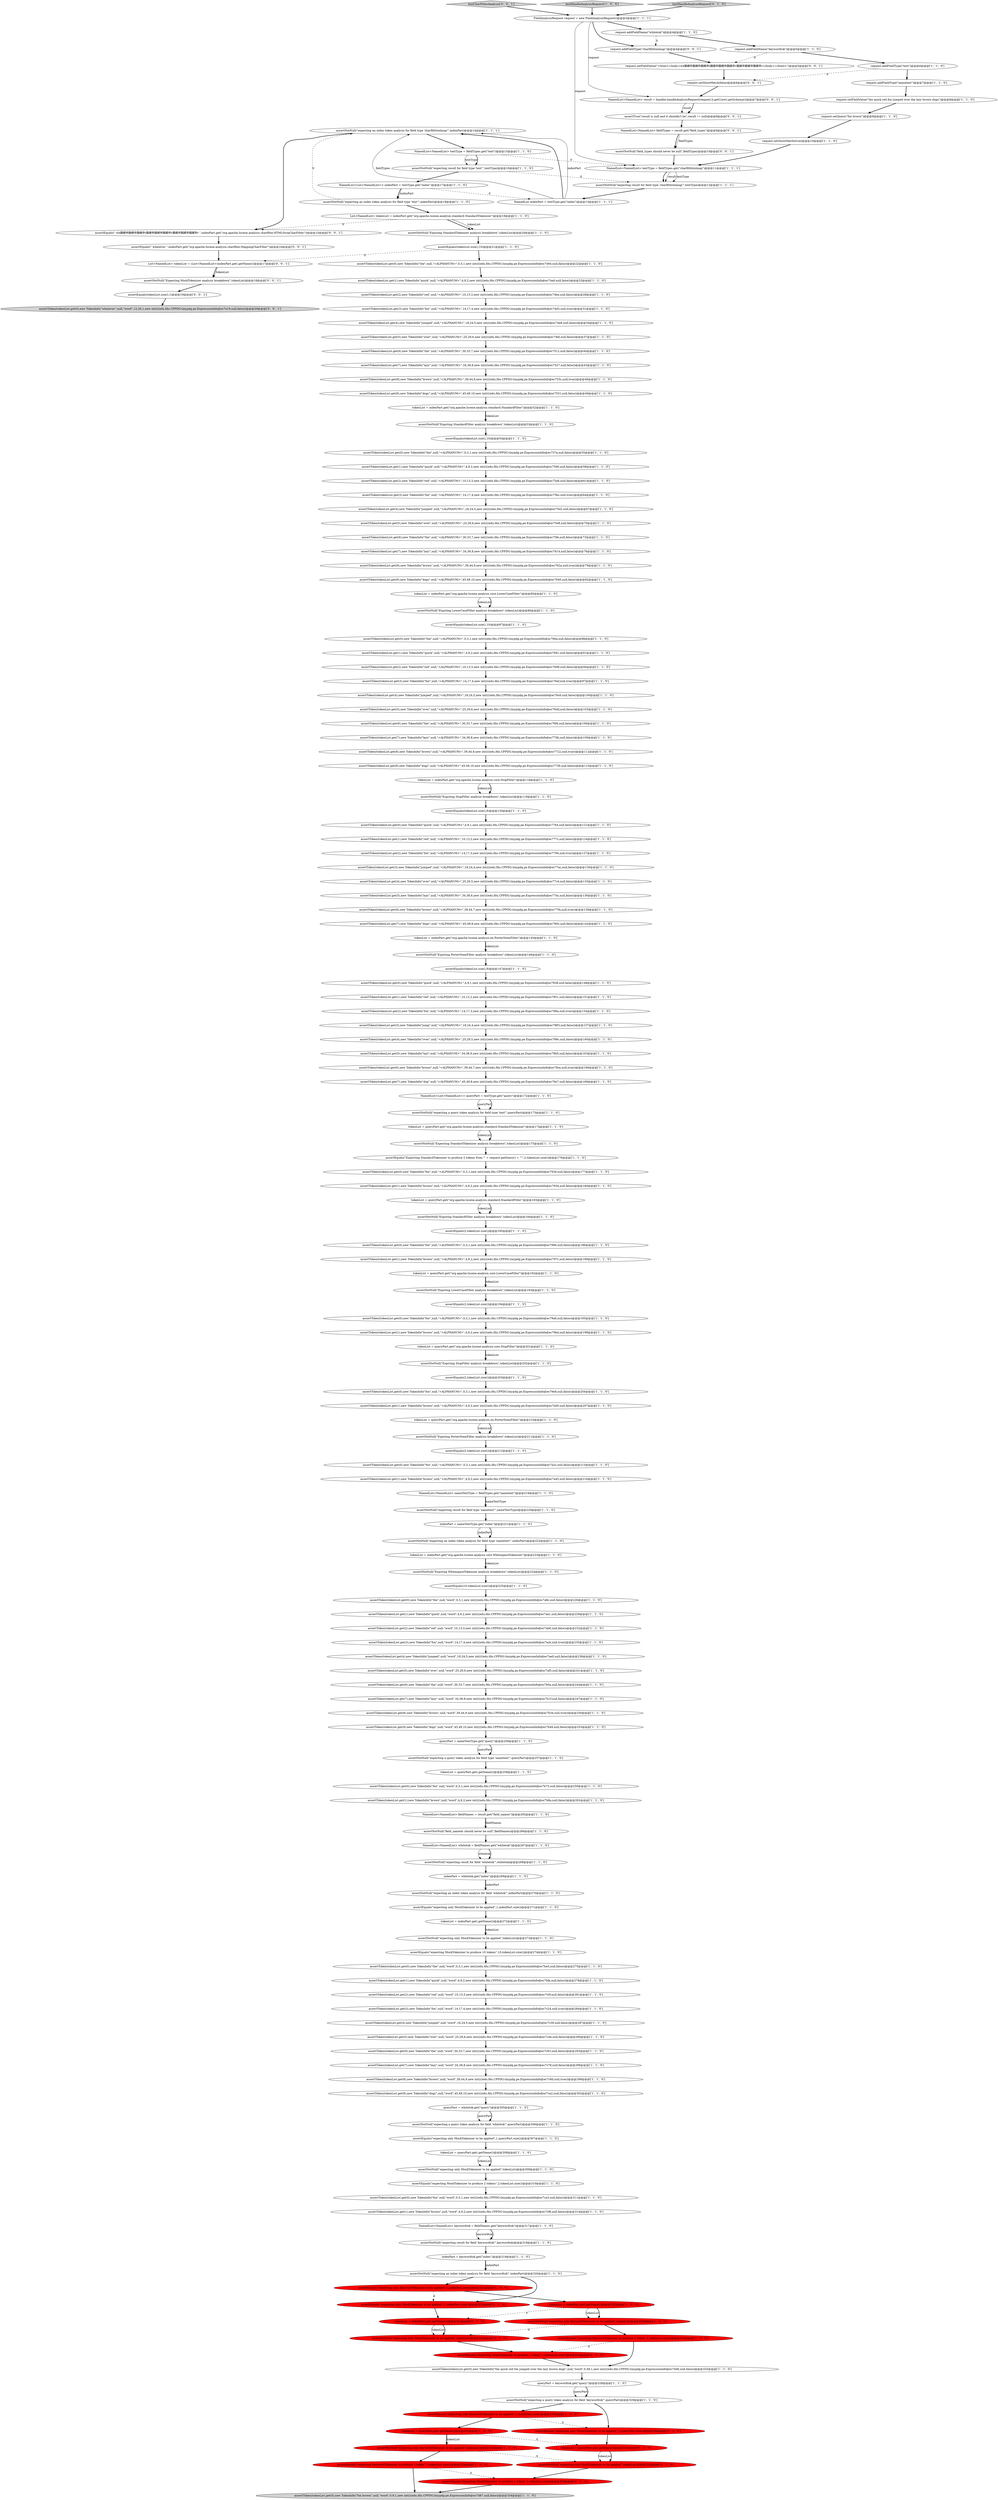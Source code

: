digraph {
183 [style = filled, label = "List<NamedList> tokenList = (List<NamedList>)indexPart.get(.getName())@@@17@@@['0', '0', '1']", fillcolor = white, shape = ellipse image = "AAA0AAABBB3BBB"];
169 [style = filled, label = "assertToken(tokenList.get(6),new TokenInfo(\"the\",null,\"<ALPHANUM>\",30,33,7,new int((((edu.fdu.CPPDG.tinypdg.pe.ExpressionInfo@ec76f4,null,false))@@@106@@@['1', '1', '0']", fillcolor = white, shape = ellipse image = "AAA0AAABBB1BBB"];
157 [style = filled, label = "assertToken(tokenList.get(3),new TokenInfo(\"jumped\",null,\"<ALPHANUM>\",18,24,4,new int((((edu.fdu.CPPDG.tinypdg.pe.ExpressionInfo@ec77ac,null,false))@@@130@@@['1', '1', '0']", fillcolor = white, shape = ellipse image = "AAA0AAABBB1BBB"];
138 [style = filled, label = "assertEquals(2,tokenList.size())@@@203@@@['1', '1', '0']", fillcolor = white, shape = ellipse image = "AAA0AAABBB1BBB"];
109 [style = filled, label = "assertEquals(2,tokenList.size())@@@194@@@['1', '1', '0']", fillcolor = white, shape = ellipse image = "AAA0AAABBB1BBB"];
172 [style = filled, label = "assertNotNull(\"expecting only MockTokenizer to be applied\",tokenList)@@@332@@@['0', '1', '0']", fillcolor = red, shape = ellipse image = "AAA1AAABBB2BBB"];
136 [style = filled, label = "assertToken(tokenList.get(8),new TokenInfo(\"brown\",null,\"<ALPHANUM>\",39,44,9,new int((((edu.fdu.CPPDG.tinypdg.pe.ExpressionInfo@ec762a,null,true))@@@79@@@['1', '1', '0']", fillcolor = white, shape = ellipse image = "AAA0AAABBB1BBB"];
21 [style = filled, label = "assertToken(tokenList.get(1),new TokenInfo(\"quick\",null,\"word\",4,9,2,new int((((edu.fdu.CPPDG.tinypdg.pe.ExpressionInfo@ec7aa1,null,false))@@@229@@@['1', '1', '0']", fillcolor = white, shape = ellipse image = "AAA0AAABBB1BBB"];
76 [style = filled, label = "assertEquals(tokenList.size(),8)@@@147@@@['1', '1', '0']", fillcolor = white, shape = ellipse image = "AAA0AAABBB1BBB"];
47 [style = filled, label = "NamedList<List<NamedList>> indexPart = textType.get(\"index\")@@@17@@@['1', '1', '0']", fillcolor = white, shape = ellipse image = "AAA0AAABBB1BBB"];
160 [style = filled, label = "assertToken(tokenList.get(7),new TokenInfo(\"dog\",null,\"<ALPHANUM>\",45,49,8,new int((((edu.fdu.CPPDG.tinypdg.pe.ExpressionInfo@ec78e7,null,false))@@@169@@@['1', '1', '0']", fillcolor = white, shape = ellipse image = "AAA0AAABBB1BBB"];
28 [style = filled, label = "indexPart = whitetok.get(\"index\")@@@269@@@['1', '1', '0']", fillcolor = white, shape = ellipse image = "AAA0AAABBB1BBB"];
184 [style = filled, label = "assertEquals(tokenList.size(),1)@@@19@@@['0', '0', '1']", fillcolor = white, shape = ellipse image = "AAA0AAABBB3BBB"];
15 [style = filled, label = "request.setQuery(\"fox brown\")@@@9@@@['1', '1', '0']", fillcolor = white, shape = ellipse image = "AAA0AAABBB1BBB"];
75 [style = filled, label = "NamedList<NamedList> textType = fieldTypes.get(\"text\")@@@15@@@['1', '1', '0']", fillcolor = white, shape = ellipse image = "AAA0AAABBB1BBB"];
14 [style = filled, label = "assertToken(tokenList.get(0),new TokenInfo(\"the\",null,\"<ALPHANUM>\",0,3,1,new int((((edu.fdu.CPPDG.tinypdg.pe.ExpressionInfo@ec7494,null,false))@@@22@@@['1', '1', '0']", fillcolor = white, shape = ellipse image = "AAA0AAABBB1BBB"];
180 [style = filled, label = "NamedList<NamedList> fieldTypes = result.get(\"field_types\")@@@9@@@['0', '0', '1']", fillcolor = white, shape = ellipse image = "AAA0AAABBB3BBB"];
92 [style = filled, label = "assertToken(tokenList.get(6),new TokenInfo(\"brown\",null,\"<ALPHANUM>\",39,44,7,new int((((edu.fdu.CPPDG.tinypdg.pe.ExpressionInfo@ec77f4,null,true))@@@139@@@['1', '1', '0']", fillcolor = white, shape = ellipse image = "AAA0AAABBB1BBB"];
32 [style = filled, label = "assertNotNull(\"Expcting StandardFilter analysis breakdown\",tokenList)@@@184@@@['1', '1', '0']", fillcolor = white, shape = ellipse image = "AAA0AAABBB1BBB"];
135 [style = filled, label = "assertToken(tokenList.get(6),new TokenInfo(\"the\",null,\"<ALPHANUM>\",30,33,7,new int((((edu.fdu.CPPDG.tinypdg.pe.ExpressionInfo@ec7512,null,false))@@@40@@@['1', '1', '0']", fillcolor = white, shape = ellipse image = "AAA0AAABBB1BBB"];
0 [style = filled, label = "assertToken(tokenList.get(0),new TokenInfo(\"fox\",null,\"<ALPHANUM>\",0,3,1,new int((((edu.fdu.CPPDG.tinypdg.pe.ExpressionInfo@ec7966,null,false))@@@186@@@['1', '1', '0']", fillcolor = white, shape = ellipse image = "AAA0AAABBB1BBB"];
154 [style = filled, label = "assertToken(tokenList.get(0),new TokenInfo(\"the\",null,\"<ALPHANUM>\",0,3,1,new int((((edu.fdu.CPPDG.tinypdg.pe.ExpressionInfo@ec757a,null,false))@@@55@@@['1', '1', '0']", fillcolor = white, shape = ellipse image = "AAA0AAABBB1BBB"];
33 [style = filled, label = "assertToken(tokenList.get(1),new TokenInfo(\"brown\",null,\"<ALPHANUM>\",4,9,2,new int((((edu.fdu.CPPDG.tinypdg.pe.ExpressionInfo@ec7a45,null,false))@@@216@@@['1', '1', '0']", fillcolor = white, shape = ellipse image = "AAA0AAABBB1BBB"];
54 [style = filled, label = "assertToken(tokenList.get(4),new TokenInfo(\"jumped\",null,\"word\",18,24,5,new int((((edu.fdu.CPPDG.tinypdg.pe.ExpressionInfo@ec7ae0,null,false))@@@238@@@['1', '1', '0']", fillcolor = white, shape = ellipse image = "AAA0AAABBB1BBB"];
106 [style = filled, label = "assertNotNull(\"Expcting PorterStemFilter analysis breakdown\",tokenList)@@@146@@@['1', '1', '0']", fillcolor = white, shape = ellipse image = "AAA0AAABBB1BBB"];
105 [style = filled, label = "assertToken(tokenList.get(5),new TokenInfo(\"lazi\",null,\"<ALPHANUM>\",34,38,6,new int((((edu.fdu.CPPDG.tinypdg.pe.ExpressionInfo@ec78b5,null,false))@@@163@@@['1', '1', '0']", fillcolor = white, shape = ellipse image = "AAA0AAABBB1BBB"];
85 [style = filled, label = "assertToken(tokenList.get(3),new TokenInfo(\"fox\",null,\"<ALPHANUM>\",14,17,4,new int((((edu.fdu.CPPDG.tinypdg.pe.ExpressionInfo@ec76af,null,true))@@@97@@@['1', '1', '0']", fillcolor = white, shape = ellipse image = "AAA0AAABBB1BBB"];
163 [style = filled, label = "assertToken(tokenList.get(3),new TokenInfo(\"jump\",null,\"<ALPHANUM>\",18,24,4,new int((((edu.fdu.CPPDG.tinypdg.pe.ExpressionInfo@ec7883,null,false))@@@157@@@['1', '1', '0']", fillcolor = white, shape = ellipse image = "AAA0AAABBB1BBB"];
128 [style = filled, label = "assertToken(tokenList.get(6),new TokenInfo(\"the\",null,\"<ALPHANUM>\",30,33,7,new int((((edu.fdu.CPPDG.tinypdg.pe.ExpressionInfo@ec75fe,null,false))@@@73@@@['1', '1', '0']", fillcolor = white, shape = ellipse image = "AAA0AAABBB1BBB"];
34 [style = filled, label = "assertEquals(\"expecting only KeywordTokenizer to be applied\",1,indexPart.size())@@@321@@@['1', '0', '0']", fillcolor = red, shape = ellipse image = "AAA1AAABBB1BBB"];
1 [style = filled, label = "assertToken(tokenList.get(5),new TokenInfo(\"over\",null,\"word\",25,29,6,new int((((edu.fdu.CPPDG.tinypdg.pe.ExpressionInfo@ec7af5,null,false))@@@241@@@['1', '1', '0']", fillcolor = white, shape = ellipse image = "AAA0AAABBB1BBB"];
182 [style = filled, label = "testCharFilterAnalysis['0', '0', '1']", fillcolor = lightgray, shape = diamond image = "AAA0AAABBB3BBB"];
125 [style = filled, label = "assertNotNull(\"expecting result for field 'whitetok'\",whitetok)@@@268@@@['1', '1', '0']", fillcolor = white, shape = ellipse image = "AAA0AAABBB1BBB"];
185 [style = filled, label = "assertTrue(\"result is null and it shouldn't be\",result != null)@@@8@@@['0', '0', '1']", fillcolor = white, shape = ellipse image = "AAA0AAABBB3BBB"];
140 [style = filled, label = "FieldAnalysisRequest request = new FieldAnalysisRequest()@@@3@@@['1', '1', '1']", fillcolor = white, shape = ellipse image = "AAA0AAABBB1BBB"];
2 [style = filled, label = "request.addFieldName(\"keywordtok\")@@@5@@@['1', '1', '0']", fillcolor = white, shape = ellipse image = "AAA0AAABBB1BBB"];
31 [style = filled, label = "assertNotNull(\"expecting a query token analysis for field 'keywordtok'\",queryPart)@@@329@@@['1', '1', '0']", fillcolor = white, shape = ellipse image = "AAA0AAABBB1BBB"];
62 [style = filled, label = "tokenList = queryPart.get(.getName())@@@308@@@['1', '1', '0']", fillcolor = white, shape = ellipse image = "AAA0AAABBB1BBB"];
101 [style = filled, label = "assertToken(tokenList.get(1),new TokenInfo(\"red\",null,\"<ALPHANUM>\",10,13,2,new int((((edu.fdu.CPPDG.tinypdg.pe.ExpressionInfo@ec7851,null,false))@@@151@@@['1', '1', '0']", fillcolor = white, shape = ellipse image = "AAA0AAABBB1BBB"];
67 [style = filled, label = "indexPart = nameTextType.get(\"index\")@@@221@@@['1', '1', '0']", fillcolor = white, shape = ellipse image = "AAA0AAABBB1BBB"];
114 [style = filled, label = "NamedList<NamedList> textType = fieldTypes.get(\"charfilthtmlmap\")@@@11@@@['1', '1', '1']", fillcolor = white, shape = ellipse image = "AAA0AAABBB1BBB"];
129 [style = filled, label = "assertEquals(\"expecting only MockTokenizer to be applied\",1,queryPart.size())@@@307@@@['1', '1', '0']", fillcolor = white, shape = ellipse image = "AAA0AAABBB1BBB"];
88 [style = filled, label = "assertToken(tokenList.get(0),new TokenInfo(\"fox\",null,\"word\",0,3,1,new int((((edu.fdu.CPPDG.tinypdg.pe.ExpressionInfo@ec7b75,null,false))@@@259@@@['1', '1', '0']", fillcolor = white, shape = ellipse image = "AAA0AAABBB1BBB"];
153 [style = filled, label = "assertToken(tokenList.get(9),new TokenInfo(\"dogs\",null,\"<ALPHANUM>\",45,49,10,new int((((edu.fdu.CPPDG.tinypdg.pe.ExpressionInfo@ec7551,null,false))@@@49@@@['1', '1', '0']", fillcolor = white, shape = ellipse image = "AAA0AAABBB1BBB"];
77 [style = filled, label = "assertEquals(\"expecting MockTokenizer to produce 2 tokens\",2,tokenList.size())@@@310@@@['1', '1', '0']", fillcolor = white, shape = ellipse image = "AAA0AAABBB1BBB"];
40 [style = filled, label = "assertToken(tokenList.get(3),new TokenInfo(\"fox\",null,\"<ALPHANUM>\",14,17,4,new int((((edu.fdu.CPPDG.tinypdg.pe.ExpressionInfo@ec74d3,null,true))@@@31@@@['1', '1', '0']", fillcolor = white, shape = ellipse image = "AAA0AAABBB1BBB"];
126 [style = filled, label = "assertToken(tokenList.get(8),new TokenInfo(\"brown\",null,\"word\",39,44,9,new int((((edu.fdu.CPPDG.tinypdg.pe.ExpressionInfo@ec7b34,null,true))@@@250@@@['1', '1', '0']", fillcolor = white, shape = ellipse image = "AAA0AAABBB1BBB"];
35 [style = filled, label = "tokenList = indexPart.get(\"org.apache.lucene.analysis.core.StopFilter\")@@@118@@@['1', '1', '0']", fillcolor = white, shape = ellipse image = "AAA0AAABBB1BBB"];
174 [style = filled, label = "assertNotNull(\"expecting only MockTokenizer to be applied\",tokenList)@@@323@@@['0', '1', '0']", fillcolor = red, shape = ellipse image = "AAA1AAABBB2BBB"];
58 [style = filled, label = "testHandleAnalysisRequest['1', '0', '0']", fillcolor = lightgray, shape = diamond image = "AAA0AAABBB1BBB"];
166 [style = filled, label = "request.addFieldName(\"whitetok\")@@@4@@@['1', '1', '0']", fillcolor = white, shape = ellipse image = "AAA0AAABBB1BBB"];
132 [style = filled, label = "tokenList = queryPart.get(\"org.apache.lucene.analysis.en.PorterStemFilter\")@@@210@@@['1', '1', '0']", fillcolor = white, shape = ellipse image = "AAA0AAABBB1BBB"];
149 [style = filled, label = "assertToken(tokenList.get(1),new TokenInfo(\"brown\",null,\"word\",4,9,2,new int((((edu.fdu.CPPDG.tinypdg.pe.ExpressionInfo@ec7b8a,null,false))@@@262@@@['1', '1', '0']", fillcolor = white, shape = ellipse image = "AAA0AAABBB1BBB"];
144 [style = filled, label = "assertEquals(tokenList.size(),10)@@@54@@@['1', '1', '0']", fillcolor = white, shape = ellipse image = "AAA0AAABBB1BBB"];
79 [style = filled, label = "assertNotNull(\"expecting a query token analysis for field type 'nametext'\",queryPart)@@@257@@@['1', '1', '0']", fillcolor = white, shape = ellipse image = "AAA0AAABBB1BBB"];
30 [style = filled, label = "assertEquals(2,tokenList.size())@@@185@@@['1', '1', '0']", fillcolor = white, shape = ellipse image = "AAA0AAABBB1BBB"];
83 [style = filled, label = "assertToken(tokenList.get(6),new TokenInfo(\"brown\",null,\"<ALPHANUM>\",39,44,7,new int((((edu.fdu.CPPDG.tinypdg.pe.ExpressionInfo@ec78ce,null,true))@@@166@@@['1', '1', '0']", fillcolor = white, shape = ellipse image = "AAA0AAABBB1BBB"];
12 [style = filled, label = "assertEquals(\"expecting only KeywordTokenizer to be applied\",1,queryPart.size())@@@330@@@['1', '0', '0']", fillcolor = red, shape = ellipse image = "AAA1AAABBB1BBB"];
57 [style = filled, label = "assertToken(tokenList.get(2),new TokenInfo(\"fox\",null,\"<ALPHANUM>\",14,17,3,new int((((edu.fdu.CPPDG.tinypdg.pe.ExpressionInfo@ec786a,null,true))@@@154@@@['1', '1', '0']", fillcolor = white, shape = ellipse image = "AAA0AAABBB1BBB"];
60 [style = filled, label = "tokenList = indexPart.get(.getName())@@@322@@@['1', '0', '0']", fillcolor = red, shape = ellipse image = "AAA1AAABBB1BBB"];
113 [style = filled, label = "NamedList<NamedList> keywordtok = fieldNames.get(\"keywordtok\")@@@317@@@['1', '1', '0']", fillcolor = white, shape = ellipse image = "AAA0AAABBB1BBB"];
18 [style = filled, label = "assertToken(tokenList.get(7),new TokenInfo(\"lazy\",null,\"<ALPHANUM>\",34,38,8,new int((((edu.fdu.CPPDG.tinypdg.pe.ExpressionInfo@ec7527,null,false))@@@43@@@['1', '1', '0']", fillcolor = white, shape = ellipse image = "AAA0AAABBB1BBB"];
130 [style = filled, label = "assertToken(tokenList.get(1),new TokenInfo(\"brown\",null,\"<ALPHANUM>\",4,9,2,new int((((edu.fdu.CPPDG.tinypdg.pe.ExpressionInfo@ec797c,null,false))@@@189@@@['1', '1', '0']", fillcolor = white, shape = ellipse image = "AAA0AAABBB1BBB"];
156 [style = filled, label = "assertToken(tokenList.get(2),new TokenInfo(\"red\",null,\"<ALPHANUM>\",10,13,3,new int((((edu.fdu.CPPDG.tinypdg.pe.ExpressionInfo@ec75a6,null,false))@@@61@@@['1', '1', '0']", fillcolor = white, shape = ellipse image = "AAA0AAABBB1BBB"];
186 [style = filled, label = "NamedList<NamedList> result = handler.handleAnalysisRequest(request,h.getCore().getSchema())@@@7@@@['0', '0', '1']", fillcolor = white, shape = ellipse image = "AAA0AAABBB3BBB"];
131 [style = filled, label = "assertNotNull(\"expecting an index token analysis for field 'keywordtok'\",indexPart)@@@320@@@['1', '1', '0']", fillcolor = white, shape = ellipse image = "AAA0AAABBB1BBB"];
190 [style = filled, label = "assertEquals(\" whatever \",indexPart.get(\"org.apache.lucene.analysis.charfilter.MappingCharFilter\"))@@@16@@@['0', '0', '1']", fillcolor = white, shape = ellipse image = "AAA0AAABBB3BBB"];
71 [style = filled, label = "assertToken(tokenList.get(0),new TokenInfo(\"quick\",null,\"<ALPHANUM>\",4,9,1,new int((((edu.fdu.CPPDG.tinypdg.pe.ExpressionInfo@ec7764,null,false))@@@121@@@['1', '1', '0']", fillcolor = white, shape = ellipse image = "AAA0AAABBB1BBB"];
17 [style = filled, label = "assertEquals(\"expecting KeywordTokenizer to produce 1 token\",1,tokenList.size())@@@333@@@['1', '0', '0']", fillcolor = red, shape = ellipse image = "AAA1AAABBB1BBB"];
143 [style = filled, label = "assertToken(tokenList.get(1),new TokenInfo(\"quick\",null,\"<ALPHANUM>\",4,9,2,new int((((edu.fdu.CPPDG.tinypdg.pe.ExpressionInfo@ec7681,null,false))@@@91@@@['1', '1', '0']", fillcolor = white, shape = ellipse image = "AAA0AAABBB1BBB"];
5 [style = filled, label = "assertToken(tokenList.get(1),new TokenInfo(\"brown\",null,\"<ALPHANUM>\",4,9,2,new int((((edu.fdu.CPPDG.tinypdg.pe.ExpressionInfo@ec79bd,null,false))@@@198@@@['1', '1', '0']", fillcolor = white, shape = ellipse image = "AAA0AAABBB1BBB"];
68 [style = filled, label = "assertToken(tokenList.get(0),new TokenInfo(\"the\",null,\"word\",0,3,1,new int((((edu.fdu.CPPDG.tinypdg.pe.ExpressionInfo@ec7be5,null,false))@@@275@@@['1', '1', '0']", fillcolor = white, shape = ellipse image = "AAA0AAABBB1BBB"];
86 [style = filled, label = "tokenList = queryPart.get(.getName())@@@258@@@['1', '1', '0']", fillcolor = white, shape = ellipse image = "AAA0AAABBB1BBB"];
170 [style = filled, label = "assertToken(tokenList.get(0),new TokenInfo(\"fox\",null,\"word\",0,3,1,new int((((edu.fdu.CPPDG.tinypdg.pe.ExpressionInfo@ec7ce3,null,false))@@@311@@@['1', '1', '0']", fillcolor = white, shape = ellipse image = "AAA0AAABBB1BBB"];
139 [style = filled, label = "tokenList = indexPart.get(.getName())@@@272@@@['1', '1', '0']", fillcolor = white, shape = ellipse image = "AAA0AAABBB1BBB"];
65 [style = filled, label = "assertNotNull(\"expecting only KeywordTokenizer to be applied\",tokenList)@@@332@@@['1', '0', '0']", fillcolor = red, shape = ellipse image = "AAA1AAABBB1BBB"];
179 [style = filled, label = "assertEquals(\"expecting MockTokenizer to produce 1 token\",1,tokenList.size())@@@324@@@['0', '1', '0']", fillcolor = red, shape = ellipse image = "AAA1AAABBB2BBB"];
42 [style = filled, label = "NamedList<NamedList> nameTextType = fieldTypes.get(\"nametext\")@@@219@@@['1', '1', '0']", fillcolor = white, shape = ellipse image = "AAA0AAABBB1BBB"];
192 [style = filled, label = "assertEquals(\" wh鐃緒申鐃緒申鐃緒申t鐃緒申鐃緒申鐃緒申v鐃緒申鐃緒申鐃緒申r \",indexPart.get(\"org.apache.lucene.analysis.charfilter.HTMLStripCharFilter\"))@@@15@@@['0', '0', '1']", fillcolor = white, shape = ellipse image = "AAA0AAABBB3BBB"];
26 [style = filled, label = "assertToken(tokenList.get(0),new TokenInfo(\"fox\",null,\"<ALPHANUM>\",0,3,1,new int((((edu.fdu.CPPDG.tinypdg.pe.ExpressionInfo@ec7928,null,false))@@@177@@@['1', '1', '0']", fillcolor = white, shape = ellipse image = "AAA0AAABBB1BBB"];
10 [style = filled, label = "assertToken(tokenList.get(7),new TokenInfo(\"lazy\",null,\"<ALPHANUM>\",34,38,8,new int((((edu.fdu.CPPDG.tinypdg.pe.ExpressionInfo@ec770b,null,false))@@@109@@@['1', '1', '0']", fillcolor = white, shape = ellipse image = "AAA0AAABBB1BBB"];
122 [style = filled, label = "assertToken(tokenList.get(3),new TokenInfo(\"fox\",null,\"<ALPHANUM>\",14,17,4,new int((((edu.fdu.CPPDG.tinypdg.pe.ExpressionInfo@ec75bc,null,true))@@@64@@@['1', '1', '0']", fillcolor = white, shape = ellipse image = "AAA0AAABBB1BBB"];
152 [style = filled, label = "assertNotNull(\"Expcting StopFilter analysis breakdown\",tokenList)@@@202@@@['1', '1', '0']", fillcolor = white, shape = ellipse image = "AAA0AAABBB1BBB"];
78 [style = filled, label = "assertToken(tokenList.get(3),new TokenInfo(\"fox\",null,\"word\",14,17,4,new int((((edu.fdu.CPPDG.tinypdg.pe.ExpressionInfo@ec7acb,null,true))@@@235@@@['1', '1', '0']", fillcolor = white, shape = ellipse image = "AAA0AAABBB1BBB"];
37 [style = filled, label = "assertToken(tokenList.get(4),new TokenInfo(\"jumped\",null,\"<ALPHANUM>\",18,24,5,new int((((edu.fdu.CPPDG.tinypdg.pe.ExpressionInfo@ec75d2,null,false))@@@67@@@['1', '1', '0']", fillcolor = white, shape = ellipse image = "AAA0AAABBB1BBB"];
69 [style = filled, label = "assertToken(tokenList.get(1),new TokenInfo(\"quick\",null,\"<ALPHANUM>\",4,9,2,new int((((edu.fdu.CPPDG.tinypdg.pe.ExpressionInfo@ec74a9,null,false))@@@25@@@['1', '1', '0']", fillcolor = white, shape = ellipse image = "AAA0AAABBB1BBB"];
175 [style = filled, label = "assertEquals(\"expecting MockTokenizer to produce 1 token\",1,tokenList.size())@@@333@@@['0', '1', '0']", fillcolor = red, shape = ellipse image = "AAA1AAABBB2BBB"];
173 [style = filled, label = "tokenList = indexPart.get(.getName())@@@322@@@['0', '1', '0']", fillcolor = red, shape = ellipse image = "AAA1AAABBB2BBB"];
145 [style = filled, label = "assertNotNull(\"Expcting LowerCaseFilter analysis breakdown\",tokenList)@@@86@@@['1', '1', '0']", fillcolor = white, shape = ellipse image = "AAA0AAABBB1BBB"];
123 [style = filled, label = "assertToken(tokenList.get(2),new TokenInfo(\"red\",null,\"word\",10,13,3,new int((((edu.fdu.CPPDG.tinypdg.pe.ExpressionInfo@ec7ab6,null,false))@@@232@@@['1', '1', '0']", fillcolor = white, shape = ellipse image = "AAA0AAABBB1BBB"];
25 [style = filled, label = "assertToken(tokenList.get(4),new TokenInfo(\"jumped\",null,\"<ALPHANUM>\",18,24,5,new int((((edu.fdu.CPPDG.tinypdg.pe.ExpressionInfo@ec76c6,null,false))@@@100@@@['1', '1', '0']", fillcolor = white, shape = ellipse image = "AAA0AAABBB1BBB"];
117 [style = filled, label = "assertToken(tokenList.get(0),new TokenInfo(\"fox\",null,\"<ALPHANUM>\",0,3,1,new int((((edu.fdu.CPPDG.tinypdg.pe.ExpressionInfo@ec79a6,null,false))@@@195@@@['1', '1', '0']", fillcolor = white, shape = ellipse image = "AAA0AAABBB1BBB"];
53 [style = filled, label = "NamedList<NamedList> whitetok = fieldNames.get(\"whitetok\")@@@267@@@['1', '1', '0']", fillcolor = white, shape = ellipse image = "AAA0AAABBB1BBB"];
56 [style = filled, label = "assertNotNull(\"Expcting StopFilter analysis breakdown\",tokenList)@@@119@@@['1', '1', '0']", fillcolor = white, shape = ellipse image = "AAA0AAABBB1BBB"];
121 [style = filled, label = "assertNotNull(\"Expcting PorterStemFilter analysis breakdown\",tokenList)@@@211@@@['1', '1', '0']", fillcolor = white, shape = ellipse image = "AAA0AAABBB1BBB"];
70 [style = filled, label = "assertNotNull(\"Expcting StandardTokenizer analysis breakdown\",tokenList)@@@20@@@['1', '1', '0']", fillcolor = white, shape = ellipse image = "AAA0AAABBB1BBB"];
23 [style = filled, label = "assertToken(tokenList.get(1),new TokenInfo(\"quick\",null,\"<ALPHANUM>\",4,9,2,new int((((edu.fdu.CPPDG.tinypdg.pe.ExpressionInfo@ec7590,null,false))@@@58@@@['1', '1', '0']", fillcolor = white, shape = ellipse image = "AAA0AAABBB1BBB"];
94 [style = filled, label = "assertEquals(10,tokenList.size())@@@225@@@['1', '1', '0']", fillcolor = white, shape = ellipse image = "AAA0AAABBB1BBB"];
80 [style = filled, label = "assertToken(tokenList.get(0),new TokenInfo(\"the\",null,\"word\",0,3,1,new int((((edu.fdu.CPPDG.tinypdg.pe.ExpressionInfo@ec7a8c,null,false))@@@226@@@['1', '1', '0']", fillcolor = white, shape = ellipse image = "AAA0AAABBB1BBB"];
98 [style = filled, label = "queryPart = whitetok.get(\"query\")@@@305@@@['1', '1', '0']", fillcolor = white, shape = ellipse image = "AAA0AAABBB1BBB"];
3 [style = filled, label = "assertEquals(tokenList.size(),10)@@@87@@@['1', '1', '0']", fillcolor = white, shape = ellipse image = "AAA0AAABBB1BBB"];
8 [style = filled, label = "tokenList = queryPart.get(\"org.apache.lucene.analysis.standard.StandardTokenizer\")@@@174@@@['1', '1', '0']", fillcolor = white, shape = ellipse image = "AAA0AAABBB1BBB"];
148 [style = filled, label = "tokenList = indexPart.get(\"org.apache.lucene.analysis.core.WhitespaceTokenizer\")@@@223@@@['1', '1', '0']", fillcolor = white, shape = ellipse image = "AAA0AAABBB1BBB"];
29 [style = filled, label = "assertNotNull(\"Expcting LowerCaseFilter analysis breakdown\",tokenList)@@@193@@@['1', '1', '0']", fillcolor = white, shape = ellipse image = "AAA0AAABBB1BBB"];
38 [style = filled, label = "tokenList = queryPart.get(\"org.apache.lucene.analysis.core.LowerCaseFilter\")@@@192@@@['1', '1', '0']", fillcolor = white, shape = ellipse image = "AAA0AAABBB1BBB"];
165 [style = filled, label = "assertToken(tokenList.get(2),new TokenInfo(\"red\",null,\"<ALPHANUM>\",10,13,3,new int((((edu.fdu.CPPDG.tinypdg.pe.ExpressionInfo@ec74be,null,false))@@@28@@@['1', '1', '0']", fillcolor = white, shape = ellipse image = "AAA0AAABBB1BBB"];
189 [style = filled, label = "request.setFieldValue(\"<html><body>wh鐃緒申鐃緒申鐃緒申t鐃緒申鐃緒申鐃緒申v鐃緒申鐃緒申鐃緒申r</body></html>\")@@@5@@@['0', '0', '1']", fillcolor = white, shape = ellipse image = "AAA0AAABBB3BBB"];
20 [style = filled, label = "assertToken(tokenList.get(1),new TokenInfo(\"brown\",null,\"<ALPHANUM>\",4,9,2,new int((((edu.fdu.CPPDG.tinypdg.pe.ExpressionInfo@ec793d,null,false))@@@180@@@['1', '1', '0']", fillcolor = white, shape = ellipse image = "AAA0AAABBB1BBB"];
110 [style = filled, label = "assertToken(tokenList.get(0),new TokenInfo(\"fox brown\",null,\"word\",0,9,1,new int((((edu.fdu.CPPDG.tinypdg.pe.ExpressionInfo@ec7d87,null,false))@@@334@@@['1', '1', '0']", fillcolor = lightgray, shape = ellipse image = "AAA0AAABBB1BBB"];
191 [style = filled, label = "assertToken(tokenList.get(0),new TokenInfo(\"whatever\",null,\"word\",12,20,1,new int((((edu.fdu.CPPDG.tinypdg.pe.ExpressionInfo@ec7e19,null,false))@@@20@@@['0', '0', '1']", fillcolor = lightgray, shape = ellipse image = "AAA0AAABBB3BBB"];
162 [style = filled, label = "tokenList = queryPart.get(\"org.apache.lucene.analysis.standard.StandardFilter\")@@@183@@@['1', '1', '0']", fillcolor = white, shape = ellipse image = "AAA0AAABBB1BBB"];
84 [style = filled, label = "assertEquals(\"expecting only MockTokenizer to be applied\",1,indexPart.size())@@@271@@@['1', '1', '0']", fillcolor = white, shape = ellipse image = "AAA0AAABBB1BBB"];
66 [style = filled, label = "assertToken(tokenList.get(5),new TokenInfo(\"over\",null,\"<ALPHANUM>\",25,29,6,new int((((edu.fdu.CPPDG.tinypdg.pe.ExpressionInfo@ec75e8,null,false))@@@70@@@['1', '1', '0']", fillcolor = white, shape = ellipse image = "AAA0AAABBB1BBB"];
171 [style = filled, label = "assertEquals(\"expecting only MockTokenizer to be applied\",1,queryPart.size())@@@330@@@['0', '1', '0']", fillcolor = red, shape = ellipse image = "AAA1AAABBB2BBB"];
55 [style = filled, label = "assertToken(tokenList.get(0),new TokenInfo(\"the quick red fox jumped over the lazy brown dogs\",null,\"word\",0,49,1,new int((((edu.fdu.CPPDG.tinypdg.pe.ExpressionInfo@ec7d46,null,false))@@@325@@@['1', '1', '0']", fillcolor = white, shape = ellipse image = "AAA0AAABBB1BBB"];
73 [style = filled, label = "assertEquals(tokenList.size(),8)@@@120@@@['1', '1', '0']", fillcolor = white, shape = ellipse image = "AAA0AAABBB1BBB"];
89 [style = filled, label = "assertToken(tokenList.get(4),new TokenInfo(\"over\",null,\"<ALPHANUM>\",25,29,5,new int((((edu.fdu.CPPDG.tinypdg.pe.ExpressionInfo@ec77c4,null,false))@@@133@@@['1', '1', '0']", fillcolor = white, shape = ellipse image = "AAA0AAABBB1BBB"];
48 [style = filled, label = "assertNotNull(\"expecting an index token analysis for field type 'text'\",indexPart)@@@18@@@['1', '1', '0']", fillcolor = white, shape = ellipse image = "AAA0AAABBB1BBB"];
161 [style = filled, label = "assertToken(tokenList.get(9),new TokenInfo(\"dogs\",null,\"word\",45,49,10,new int((((edu.fdu.CPPDG.tinypdg.pe.ExpressionInfo@ec7b49,null,false))@@@253@@@['1', '1', '0']", fillcolor = white, shape = ellipse image = "AAA0AAABBB1BBB"];
49 [style = filled, label = "assertToken(tokenList.get(1),new TokenInfo(\"brown\",null,\"word\",4,9,2,new int((((edu.fdu.CPPDG.tinypdg.pe.ExpressionInfo@ec7cf8,null,false))@@@314@@@['1', '1', '0']", fillcolor = white, shape = ellipse image = "AAA0AAABBB1BBB"];
100 [style = filled, label = "assertToken(tokenList.get(7),new TokenInfo(\"lazy\",null,\"word\",34,38,8,new int((((edu.fdu.CPPDG.tinypdg.pe.ExpressionInfo@ec7b1f,null,false))@@@247@@@['1', '1', '0']", fillcolor = white, shape = ellipse image = "AAA0AAABBB1BBB"];
150 [style = filled, label = "assertNotNull(\"expecting an index token analysis for field 'whitetok'\",indexPart)@@@270@@@['1', '1', '0']", fillcolor = white, shape = ellipse image = "AAA0AAABBB1BBB"];
9 [style = filled, label = "assertEquals(\"expecting MockTokenizer to produce 10 tokens\",10,tokenList.size())@@@274@@@['1', '1', '0']", fillcolor = white, shape = ellipse image = "AAA0AAABBB1BBB"];
96 [style = filled, label = "assertNotNull(\"field_nameds should never be null\",fieldNames)@@@266@@@['1', '1', '0']", fillcolor = white, shape = ellipse image = "AAA0AAABBB1BBB"];
116 [style = filled, label = "assertNotNull(\"expecting only MockTokenizer to be applied\",tokenList)@@@309@@@['1', '1', '0']", fillcolor = white, shape = ellipse image = "AAA0AAABBB1BBB"];
115 [style = filled, label = "assertNotNull(\"expecting an index token analysis for field type 'charfilthtmlmap'\",indexPart)@@@14@@@['1', '1', '1']", fillcolor = white, shape = ellipse image = "AAA0AAABBB1BBB"];
50 [style = filled, label = "assertToken(tokenList.get(8),new TokenInfo(\"brown\",null,\"<ALPHANUM>\",39,44,9,new int((((edu.fdu.CPPDG.tinypdg.pe.ExpressionInfo@ec7722,null,true))@@@112@@@['1', '1', '0']", fillcolor = white, shape = ellipse image = "AAA0AAABBB1BBB"];
178 [style = filled, label = "tokenList = queryPart.get(.getName())@@@331@@@['0', '1', '0']", fillcolor = red, shape = ellipse image = "AAA1AAABBB2BBB"];
120 [style = filled, label = "request.setShowMatch(true)@@@10@@@['1', '1', '0']", fillcolor = white, shape = ellipse image = "AAA0AAABBB1BBB"];
51 [style = filled, label = "tokenList = indexPart.get(\"org.apache.lucene.analysis.standard.StandardFilter\")@@@52@@@['1', '1', '0']", fillcolor = white, shape = ellipse image = "AAA0AAABBB1BBB"];
124 [style = filled, label = "assertNotNull(\"expecting result for field type 'text'\",textType)@@@16@@@['1', '1', '0']", fillcolor = white, shape = ellipse image = "AAA0AAABBB1BBB"];
168 [style = filled, label = "assertToken(tokenList.get(9),new TokenInfo(\"dogs\",null,\"word\",45,49,10,new int((((edu.fdu.CPPDG.tinypdg.pe.ExpressionInfo@ec7ca2,null,false))@@@302@@@['1', '1', '0']", fillcolor = white, shape = ellipse image = "AAA0AAABBB1BBB"];
147 [style = filled, label = "assertNotNull(\"expecting result for field type 'nametext'\",nameTextType)@@@220@@@['1', '1', '0']", fillcolor = white, shape = ellipse image = "AAA0AAABBB1BBB"];
193 [style = filled, label = "request.setShowMatch(false)@@@6@@@['0', '0', '1']", fillcolor = white, shape = ellipse image = "AAA0AAABBB3BBB"];
87 [style = filled, label = "assertToken(tokenList.get(7),new TokenInfo(\"lazy\",null,\"word\",34,38,8,new int((((edu.fdu.CPPDG.tinypdg.pe.ExpressionInfo@ec7c78,null,false))@@@296@@@['1', '1', '0']", fillcolor = white, shape = ellipse image = "AAA0AAABBB1BBB"];
107 [style = filled, label = "assertEquals(\"Expecting StandardTokenizer to produce 2 tokens from '\" + request.getQuery() + \"'\",2,tokenList.size())@@@176@@@['1', '1', '0']", fillcolor = white, shape = ellipse image = "AAA0AAABBB1BBB"];
104 [style = filled, label = "assertNotNull(\"expecting result for field 'keywordtok'\",keywordtok)@@@318@@@['1', '1', '0']", fillcolor = white, shape = ellipse image = "AAA0AAABBB1BBB"];
72 [style = filled, label = "assertToken(tokenList.get(3),new TokenInfo(\"fox\",null,\"word\",14,17,4,new int((((edu.fdu.CPPDG.tinypdg.pe.ExpressionInfo@ec7c24,null,true))@@@284@@@['1', '1', '0']", fillcolor = white, shape = ellipse image = "AAA0AAABBB1BBB"];
19 [style = filled, label = "assertToken(tokenList.get(2),new TokenInfo(\"red\",null,\"<ALPHANUM>\",10,13,3,new int((((edu.fdu.CPPDG.tinypdg.pe.ExpressionInfo@ec7698,null,false))@@@94@@@['1', '1', '0']", fillcolor = white, shape = ellipse image = "AAA0AAABBB1BBB"];
141 [style = filled, label = "request.addFieldType(\"text\")@@@6@@@['1', '1', '0']", fillcolor = white, shape = ellipse image = "AAA0AAABBB1BBB"];
95 [style = filled, label = "assertToken(tokenList.get(1),new TokenInfo(\"red\",null,\"<ALPHANUM>\",10,13,2,new int((((edu.fdu.CPPDG.tinypdg.pe.ExpressionInfo@ec777c,null,false))@@@124@@@['1', '1', '0']", fillcolor = white, shape = ellipse image = "AAA0AAABBB1BBB"];
91 [style = filled, label = "assertEquals(tokenList.size(),10)@@@21@@@['1', '1', '0']", fillcolor = white, shape = ellipse image = "AAA0AAABBB1BBB"];
24 [style = filled, label = "assertToken(tokenList.get(4),new TokenInfo(\"jumped\",null,\"<ALPHANUM>\",18,24,5,new int((((edu.fdu.CPPDG.tinypdg.pe.ExpressionInfo@ec74e8,null,false))@@@34@@@['1', '1', '0']", fillcolor = white, shape = ellipse image = "AAA0AAABBB1BBB"];
112 [style = filled, label = "assertToken(tokenList.get(7),new TokenInfo(\"dogs\",null,\"<ALPHANUM>\",45,49,8,new int((((edu.fdu.CPPDG.tinypdg.pe.ExpressionInfo@ec780c,null,false))@@@142@@@['1', '1', '0']", fillcolor = white, shape = ellipse image = "AAA0AAABBB1BBB"];
97 [style = filled, label = "assertToken(tokenList.get(8),new TokenInfo(\"brown\",null,\"<ALPHANUM>\",39,44,9,new int((((edu.fdu.CPPDG.tinypdg.pe.ExpressionInfo@ec753c,null,true))@@@46@@@['1', '1', '0']", fillcolor = white, shape = ellipse image = "AAA0AAABBB1BBB"];
82 [style = filled, label = "assertToken(tokenList.get(1),new TokenInfo(\"quick\",null,\"word\",4,9,2,new int((((edu.fdu.CPPDG.tinypdg.pe.ExpressionInfo@ec7bfa,null,false))@@@278@@@['1', '1', '0']", fillcolor = white, shape = ellipse image = "AAA0AAABBB1BBB"];
41 [style = filled, label = "List<NamedList> tokenList = indexPart.get(\"org.apache.lucene.analysis.standard.StandardTokenizer\")@@@19@@@['1', '1', '0']", fillcolor = white, shape = ellipse image = "AAA0AAABBB1BBB"];
159 [style = filled, label = "assertNotNull(\"Expecting StandardTokenizer analysis breakdown\",tokenList)@@@175@@@['1', '1', '0']", fillcolor = white, shape = ellipse image = "AAA0AAABBB1BBB"];
13 [style = filled, label = "assertNotNull(\"expecting a query token analysis for field type 'text'\",queryPart)@@@173@@@['1', '1', '0']", fillcolor = white, shape = ellipse image = "AAA0AAABBB1BBB"];
16 [style = filled, label = "tokenList = indexPart.get(\"org.apache.lucene.analysis.core.LowerCaseFilter\")@@@85@@@['1', '1', '0']", fillcolor = white, shape = ellipse image = "AAA0AAABBB1BBB"];
59 [style = filled, label = "NamedList indexPart = textType.get(\"index\")@@@13@@@['1', '1', '1']", fillcolor = white, shape = ellipse image = "AAA0AAABBB1BBB"];
90 [style = filled, label = "assertToken(tokenList.get(5),new TokenInfo(\"over\",null,\"word\",25,29,6,new int((((edu.fdu.CPPDG.tinypdg.pe.ExpressionInfo@ec7c4e,null,false))@@@290@@@['1', '1', '0']", fillcolor = white, shape = ellipse image = "AAA0AAABBB1BBB"];
146 [style = filled, label = "assertToken(tokenList.get(0),new TokenInfo(\"fox\",null,\"<ALPHANUM>\",0,3,1,new int((((edu.fdu.CPPDG.tinypdg.pe.ExpressionInfo@ec7a2c,null,false))@@@213@@@['1', '1', '0']", fillcolor = white, shape = ellipse image = "AAA0AAABBB1BBB"];
167 [style = filled, label = "assertToken(tokenList.get(5),new TokenInfo(\"over\",null,\"<ALPHANUM>\",25,29,6,new int((((edu.fdu.CPPDG.tinypdg.pe.ExpressionInfo@ec76dd,null,false))@@@103@@@['1', '1', '0']", fillcolor = white, shape = ellipse image = "AAA0AAABBB1BBB"];
119 [style = filled, label = "assertToken(tokenList.get(1),new TokenInfo(\"brown\",null,\"<ALPHANUM>\",4,9,2,new int((((edu.fdu.CPPDG.tinypdg.pe.ExpressionInfo@ec7a00,null,false))@@@207@@@['1', '1', '0']", fillcolor = white, shape = ellipse image = "AAA0AAABBB1BBB"];
188 [style = filled, label = "assertNotNull(\"Expecting MockTokenizer analysis breakdown\",tokenList)@@@18@@@['0', '0', '1']", fillcolor = white, shape = ellipse image = "AAA0AAABBB3BBB"];
61 [style = filled, label = "assertToken(tokenList.get(0),new TokenInfo(\"the\",null,\"<ALPHANUM>\",0,3,1,new int((((edu.fdu.CPPDG.tinypdg.pe.ExpressionInfo@ec766a,null,false))@@@88@@@['1', '1', '0']", fillcolor = white, shape = ellipse image = "AAA0AAABBB1BBB"];
43 [style = filled, label = "assertEquals(\"expecting KeywordTokenizer to produce 1 token\",1,tokenList.size())@@@324@@@['1', '0', '0']", fillcolor = red, shape = ellipse image = "AAA1AAABBB1BBB"];
4 [style = filled, label = "assertEquals(2,tokenList.size())@@@212@@@['1', '1', '0']", fillcolor = white, shape = ellipse image = "AAA0AAABBB1BBB"];
46 [style = filled, label = "assertToken(tokenList.get(6),new TokenInfo(\"the\",null,\"word\",30,33,7,new int((((edu.fdu.CPPDG.tinypdg.pe.ExpressionInfo@ec7b0a,null,false))@@@244@@@['1', '1', '0']", fillcolor = white, shape = ellipse image = "AAA0AAABBB1BBB"];
11 [style = filled, label = "request.addFieldType(\"nametext\")@@@7@@@['1', '1', '0']", fillcolor = white, shape = ellipse image = "AAA0AAABBB1BBB"];
118 [style = filled, label = "assertToken(tokenList.get(0),new TokenInfo(\"fox\",null,\"<ALPHANUM>\",0,3,1,new int((((edu.fdu.CPPDG.tinypdg.pe.ExpressionInfo@ec79e8,null,false))@@@204@@@['1', '1', '0']", fillcolor = white, shape = ellipse image = "AAA0AAABBB1BBB"];
134 [style = filled, label = "assertToken(tokenList.get(5),new TokenInfo(\"lazy\",null,\"<ALPHANUM>\",34,38,6,new int((((edu.fdu.CPPDG.tinypdg.pe.ExpressionInfo@ec77dc,null,false))@@@136@@@['1', '1', '0']", fillcolor = white, shape = ellipse image = "AAA0AAABBB1BBB"];
155 [style = filled, label = "queryPart = keywordtok.get(\"query\")@@@328@@@['1', '1', '0']", fillcolor = white, shape = ellipse image = "AAA0AAABBB1BBB"];
164 [style = filled, label = "assertToken(tokenList.get(4),new TokenInfo(\"over\",null,\"<ALPHANUM>\",25,29,5,new int((((edu.fdu.CPPDG.tinypdg.pe.ExpressionInfo@ec789c,null,false))@@@160@@@['1', '1', '0']", fillcolor = white, shape = ellipse image = "AAA0AAABBB1BBB"];
111 [style = filled, label = "assertToken(tokenList.get(5),new TokenInfo(\"over\",null,\"<ALPHANUM>\",25,29,6,new int((((edu.fdu.CPPDG.tinypdg.pe.ExpressionInfo@ec74fd,null,false))@@@37@@@['1', '1', '0']", fillcolor = white, shape = ellipse image = "AAA0AAABBB1BBB"];
181 [style = filled, label = "assertNotNull(\"field_types should never be null\",fieldTypes)@@@10@@@['0', '0', '1']", fillcolor = white, shape = ellipse image = "AAA0AAABBB3BBB"];
63 [style = filled, label = "assertToken(tokenList.get(9),new TokenInfo(\"dogs\",null,\"<ALPHANUM>\",45,49,10,new int((((edu.fdu.CPPDG.tinypdg.pe.ExpressionInfo@ec7640,null,false))@@@82@@@['1', '1', '0']", fillcolor = white, shape = ellipse image = "AAA0AAABBB1BBB"];
44 [style = filled, label = "assertNotNull(\"Expcting StandardFilter analysis breakdown\",tokenList)@@@53@@@['1', '1', '0']", fillcolor = white, shape = ellipse image = "AAA0AAABBB1BBB"];
187 [style = filled, label = "request.addFieldType(\"charfilthtmlmap\")@@@4@@@['0', '0', '1']", fillcolor = white, shape = ellipse image = "AAA0AAABBB3BBB"];
102 [style = filled, label = "tokenList = queryPart.get(.getName())@@@331@@@['1', '0', '0']", fillcolor = red, shape = ellipse image = "AAA1AAABBB1BBB"];
93 [style = filled, label = "assertToken(tokenList.get(7),new TokenInfo(\"lazy\",null,\"<ALPHANUM>\",34,38,8,new int((((edu.fdu.CPPDG.tinypdg.pe.ExpressionInfo@ec7614,null,false))@@@76@@@['1', '1', '0']", fillcolor = white, shape = ellipse image = "AAA0AAABBB1BBB"];
36 [style = filled, label = "assertNotNull(\"Expcting WhitespaceTokenizer analysis breakdown\",tokenList)@@@224@@@['1', '1', '0']", fillcolor = white, shape = ellipse image = "AAA0AAABBB1BBB"];
22 [style = filled, label = "queryPart = nameTextType.get(\"query\")@@@256@@@['1', '1', '0']", fillcolor = white, shape = ellipse image = "AAA0AAABBB1BBB"];
158 [style = filled, label = "assertNotNull(\"expecting a query token analysis for field 'whitetok'\",queryPart)@@@306@@@['1', '1', '0']", fillcolor = white, shape = ellipse image = "AAA0AAABBB1BBB"];
103 [style = filled, label = "assertNotNull(\"expecting only MockTokenizer to be applied\",tokenList)@@@273@@@['1', '1', '0']", fillcolor = white, shape = ellipse image = "AAA0AAABBB1BBB"];
127 [style = filled, label = "assertNotNull(\"expecting only KeywordTokenizer to be applied\",tokenList)@@@323@@@['1', '0', '0']", fillcolor = red, shape = ellipse image = "AAA1AAABBB1BBB"];
27 [style = filled, label = "assertToken(tokenList.get(8),new TokenInfo(\"brown\",null,\"word\",39,44,9,new int((((edu.fdu.CPPDG.tinypdg.pe.ExpressionInfo@ec7c8d,null,true))@@@299@@@['1', '1', '0']", fillcolor = white, shape = ellipse image = "AAA0AAABBB1BBB"];
81 [style = filled, label = "assertToken(tokenList.get(2),new TokenInfo(\"fox\",null,\"<ALPHANUM>\",14,17,3,new int((((edu.fdu.CPPDG.tinypdg.pe.ExpressionInfo@ec7794,null,true))@@@127@@@['1', '1', '0']", fillcolor = white, shape = ellipse image = "AAA0AAABBB1BBB"];
137 [style = filled, label = "assertToken(tokenList.get(9),new TokenInfo(\"dogs\",null,\"<ALPHANUM>\",45,49,10,new int((((edu.fdu.CPPDG.tinypdg.pe.ExpressionInfo@ec7739,null,false))@@@115@@@['1', '1', '0']", fillcolor = white, shape = ellipse image = "AAA0AAABBB1BBB"];
64 [style = filled, label = "assertNotNull(\"expecting result for field type 'charfilthtmlmap'\",textType)@@@12@@@['1', '1', '1']", fillcolor = white, shape = ellipse image = "AAA0AAABBB1BBB"];
74 [style = filled, label = "NamedList<List<NamedList>> queryPart = textType.get(\"query\")@@@172@@@['1', '1', '0']", fillcolor = white, shape = ellipse image = "AAA0AAABBB1BBB"];
6 [style = filled, label = "assertNotNull(\"expecting an index token analysis for field type 'nametext'\",indexPart)@@@222@@@['1', '1', '0']", fillcolor = white, shape = ellipse image = "AAA0AAABBB1BBB"];
45 [style = filled, label = "assertToken(tokenList.get(0),new TokenInfo(\"quick\",null,\"<ALPHANUM>\",4,9,1,new int((((edu.fdu.CPPDG.tinypdg.pe.ExpressionInfo@ec7838,null,false))@@@148@@@['1', '1', '0']", fillcolor = white, shape = ellipse image = "AAA0AAABBB1BBB"];
52 [style = filled, label = "tokenList = indexPart.get(\"org.apache.lucene.analysis.en.PorterStemFilter\")@@@145@@@['1', '1', '0']", fillcolor = white, shape = ellipse image = "AAA0AAABBB1BBB"];
108 [style = filled, label = "request.setFieldValue(\"the quick red fox jumped over the lazy brown dogs\")@@@8@@@['1', '1', '0']", fillcolor = white, shape = ellipse image = "AAA0AAABBB1BBB"];
133 [style = filled, label = "indexPart = keywordtok.get(\"index\")@@@319@@@['1', '1', '0']", fillcolor = white, shape = ellipse image = "AAA0AAABBB1BBB"];
177 [style = filled, label = "assertEquals(\"expecting only MockTokenizer to be applied\",1,indexPart.size())@@@321@@@['0', '1', '0']", fillcolor = red, shape = ellipse image = "AAA1AAABBB2BBB"];
99 [style = filled, label = "tokenList = queryPart.get(\"org.apache.lucene.analysis.core.StopFilter\")@@@201@@@['1', '1', '0']", fillcolor = white, shape = ellipse image = "AAA0AAABBB1BBB"];
39 [style = filled, label = "NamedList<NamedList> fieldNames = result.get(\"field_names\")@@@265@@@['1', '1', '0']", fillcolor = white, shape = ellipse image = "AAA0AAABBB1BBB"];
142 [style = filled, label = "assertToken(tokenList.get(4),new TokenInfo(\"jumped\",null,\"word\",18,24,5,new int((((edu.fdu.CPPDG.tinypdg.pe.ExpressionInfo@ec7c39,null,false))@@@287@@@['1', '1', '0']", fillcolor = white, shape = ellipse image = "AAA0AAABBB1BBB"];
7 [style = filled, label = "assertToken(tokenList.get(2),new TokenInfo(\"red\",null,\"word\",10,13,3,new int((((edu.fdu.CPPDG.tinypdg.pe.ExpressionInfo@ec7c0f,null,false))@@@281@@@['1', '1', '0']", fillcolor = white, shape = ellipse image = "AAA0AAABBB1BBB"];
176 [style = filled, label = "testHandleAnalysisRequest['0', '1', '0']", fillcolor = lightgray, shape = diamond image = "AAA0AAABBB2BBB"];
151 [style = filled, label = "assertToken(tokenList.get(6),new TokenInfo(\"the\",null,\"word\",30,33,7,new int((((edu.fdu.CPPDG.tinypdg.pe.ExpressionInfo@ec7c63,null,false))@@@293@@@['1', '1', '0']", fillcolor = white, shape = ellipse image = "AAA0AAABBB1BBB"];
42->147 [style = bold, label=""];
167->169 [style = bold, label=""];
15->120 [style = bold, label=""];
70->91 [style = bold, label=""];
135->18 [style = bold, label=""];
114->64 [style = bold, label=""];
50->137 [style = bold, label=""];
79->86 [style = bold, label=""];
43->55 [style = bold, label=""];
65->17 [style = bold, label=""];
22->79 [style = solid, label="queryPart"];
80->21 [style = bold, label=""];
151->87 [style = bold, label=""];
152->138 [style = bold, label=""];
165->40 [style = bold, label=""];
49->113 [style = bold, label=""];
90->151 [style = bold, label=""];
120->114 [style = bold, label=""];
22->79 [style = bold, label=""];
75->114 [style = dashed, label="0"];
59->115 [style = bold, label=""];
115->192 [style = bold, label=""];
103->9 [style = bold, label=""];
55->155 [style = bold, label=""];
1->46 [style = bold, label=""];
7->72 [style = bold, label=""];
67->6 [style = solid, label="indexPart"];
100->126 [style = bold, label=""];
186->185 [style = solid, label="result"];
84->139 [style = bold, label=""];
140->186 [style = solid, label="request"];
35->56 [style = solid, label="tokenList"];
41->192 [style = dashed, label="0"];
168->98 [style = bold, label=""];
12->102 [style = bold, label=""];
53->125 [style = solid, label="whitetok"];
59->115 [style = solid, label="indexPart"];
126->161 [style = bold, label=""];
181->114 [style = bold, label=""];
33->42 [style = bold, label=""];
53->125 [style = bold, label=""];
149->39 [style = bold, label=""];
93->136 [style = bold, label=""];
60->127 [style = solid, label="tokenList"];
121->4 [style = bold, label=""];
73->71 [style = bold, label=""];
153->51 [style = bold, label=""];
57->163 [style = bold, label=""];
96->53 [style = bold, label=""];
40->24 [style = bold, label=""];
183->188 [style = bold, label=""];
115->75 [style = bold, label=""];
91->14 [style = bold, label=""];
52->106 [style = bold, label=""];
127->43 [style = bold, label=""];
180->181 [style = bold, label=""];
114->64 [style = solid, label="result"];
98->158 [style = solid, label="queryPart"];
164->105 [style = bold, label=""];
27->168 [style = bold, label=""];
178->172 [style = solid, label="tokenList"];
59->115 [style = solid, label="fieldTypes"];
187->189 [style = bold, label=""];
10->50 [style = bold, label=""];
107->26 [style = bold, label=""];
20->162 [style = bold, label=""];
141->11 [style = bold, label=""];
75->124 [style = solid, label="textType"];
47->59 [style = dashed, label="0"];
48->41 [style = bold, label=""];
71->95 [style = bold, label=""];
74->13 [style = solid, label="queryPart"];
47->48 [style = bold, label=""];
147->67 [style = bold, label=""];
105->83 [style = bold, label=""];
139->103 [style = bold, label=""];
43->179 [style = dashed, label="0"];
85->25 [style = bold, label=""];
81->157 [style = bold, label=""];
47->48 [style = solid, label="indexPart"];
51->44 [style = bold, label=""];
68->82 [style = bold, label=""];
117->5 [style = bold, label=""];
131->34 [style = bold, label=""];
48->115 [style = dashed, label="0"];
144->154 [style = bold, label=""];
130->38 [style = bold, label=""];
104->133 [style = bold, label=""];
155->31 [style = solid, label="queryPart"];
162->32 [style = solid, label="tokenList"];
4->146 [style = bold, label=""];
157->89 [style = bold, label=""];
3->61 [style = bold, label=""];
46->100 [style = bold, label=""];
118->119 [style = bold, label=""];
101->57 [style = bold, label=""];
185->180 [style = bold, label=""];
16->145 [style = solid, label="tokenList"];
137->35 [style = bold, label=""];
108->15 [style = bold, label=""];
2->189 [style = dashed, label="0"];
114->64 [style = solid, label="textType"];
150->84 [style = bold, label=""];
172->175 [style = bold, label=""];
111->135 [style = bold, label=""];
14->69 [style = bold, label=""];
170->49 [style = bold, label=""];
139->103 [style = solid, label="tokenList"];
178->172 [style = bold, label=""];
156->122 [style = bold, label=""];
113->104 [style = solid, label="keywordtok"];
83->160 [style = bold, label=""];
138->118 [style = bold, label=""];
188->184 [style = bold, label=""];
19->85 [style = bold, label=""];
2->141 [style = bold, label=""];
63->16 [style = bold, label=""];
145->3 [style = bold, label=""];
125->28 [style = bold, label=""];
136->63 [style = bold, label=""];
182->140 [style = bold, label=""];
26->20 [style = bold, label=""];
41->70 [style = bold, label=""];
173->174 [style = solid, label="tokenList"];
179->55 [style = bold, label=""];
41->70 [style = solid, label="tokenList"];
140->166 [style = bold, label=""];
128->93 [style = bold, label=""];
23->156 [style = bold, label=""];
87->27 [style = bold, label=""];
169->10 [style = bold, label=""];
141->193 [style = dashed, label="0"];
166->2 [style = bold, label=""];
39->96 [style = bold, label=""];
129->62 [style = bold, label=""];
51->44 [style = solid, label="tokenList"];
91->183 [style = dashed, label="0"];
97->153 [style = bold, label=""];
5->99 [style = bold, label=""];
109->117 [style = bold, label=""];
124->64 [style = dashed, label="0"];
9->68 [style = bold, label=""];
106->76 [style = bold, label=""];
36->94 [style = bold, label=""];
113->104 [style = bold, label=""];
67->6 [style = bold, label=""];
184->191 [style = bold, label=""];
183->188 [style = solid, label="tokenList"];
62->116 [style = solid, label="tokenList"];
64->59 [style = bold, label=""];
12->171 [style = dashed, label="0"];
32->30 [style = bold, label=""];
119->132 [style = bold, label=""];
127->174 [style = dashed, label="0"];
31->12 [style = bold, label=""];
37->66 [style = bold, label=""];
163->164 [style = bold, label=""];
123->78 [style = bold, label=""];
66->128 [style = bold, label=""];
89->134 [style = bold, label=""];
21->123 [style = bold, label=""];
148->36 [style = bold, label=""];
112->52 [style = bold, label=""];
102->65 [style = bold, label=""];
11->108 [style = bold, label=""];
122->37 [style = bold, label=""];
39->96 [style = solid, label="fieldNames"];
61->143 [style = bold, label=""];
160->74 [style = bold, label=""];
18->97 [style = bold, label=""];
98->158 [style = bold, label=""];
76->45 [style = bold, label=""];
102->178 [style = dashed, label="0"];
154->23 [style = bold, label=""];
133->131 [style = bold, label=""];
99->152 [style = bold, label=""];
16->145 [style = bold, label=""];
17->110 [style = bold, label=""];
8->159 [style = solid, label="tokenList"];
30->0 [style = bold, label=""];
25->167 [style = bold, label=""];
77->170 [style = bold, label=""];
155->31 [style = bold, label=""];
102->65 [style = solid, label="tokenList"];
92->112 [style = bold, label=""];
69->165 [style = bold, label=""];
161->22 [style = bold, label=""];
171->178 [style = bold, label=""];
132->121 [style = solid, label="tokenList"];
34->177 [style = dashed, label="0"];
99->152 [style = solid, label="tokenList"];
94->80 [style = bold, label=""];
176->140 [style = bold, label=""];
95->81 [style = bold, label=""];
148->36 [style = solid, label="tokenList"];
56->73 [style = bold, label=""];
44->144 [style = bold, label=""];
62->116 [style = bold, label=""];
190->183 [style = bold, label=""];
17->175 [style = dashed, label="0"];
134->92 [style = bold, label=""];
31->171 [style = bold, label=""];
65->172 [style = dashed, label="0"];
86->88 [style = bold, label=""];
38->29 [style = bold, label=""];
45->101 [style = bold, label=""];
42->147 [style = solid, label="nameTextType"];
146->33 [style = bold, label=""];
189->193 [style = bold, label=""];
52->106 [style = solid, label="tokenList"];
142->90 [style = bold, label=""];
60->127 [style = bold, label=""];
177->173 [style = bold, label=""];
24->111 [style = bold, label=""];
60->173 [style = dashed, label="0"];
28->150 [style = bold, label=""];
193->186 [style = bold, label=""];
88->149 [style = bold, label=""];
35->56 [style = bold, label=""];
6->148 [style = bold, label=""];
78->54 [style = bold, label=""];
162->32 [style = bold, label=""];
175->110 [style = bold, label=""];
0->130 [style = bold, label=""];
34->60 [style = bold, label=""];
75->124 [style = bold, label=""];
131->177 [style = bold, label=""];
174->179 [style = bold, label=""];
28->150 [style = solid, label="indexPart"];
133->131 [style = solid, label="indexPart"];
82->7 [style = bold, label=""];
8->159 [style = bold, label=""];
192->190 [style = bold, label=""];
72->142 [style = bold, label=""];
38->29 [style = solid, label="tokenList"];
29->109 [style = bold, label=""];
116->77 [style = bold, label=""];
186->185 [style = bold, label=""];
143->19 [style = bold, label=""];
180->181 [style = solid, label="fieldTypes"];
166->187 [style = dashed, label="0"];
13->8 [style = bold, label=""];
58->140 [style = bold, label=""];
132->121 [style = bold, label=""];
158->129 [style = bold, label=""];
159->107 [style = bold, label=""];
74->13 [style = bold, label=""];
124->47 [style = bold, label=""];
140->114 [style = solid, label="request"];
173->174 [style = bold, label=""];
140->187 [style = bold, label=""];
54->1 [style = bold, label=""];
}
